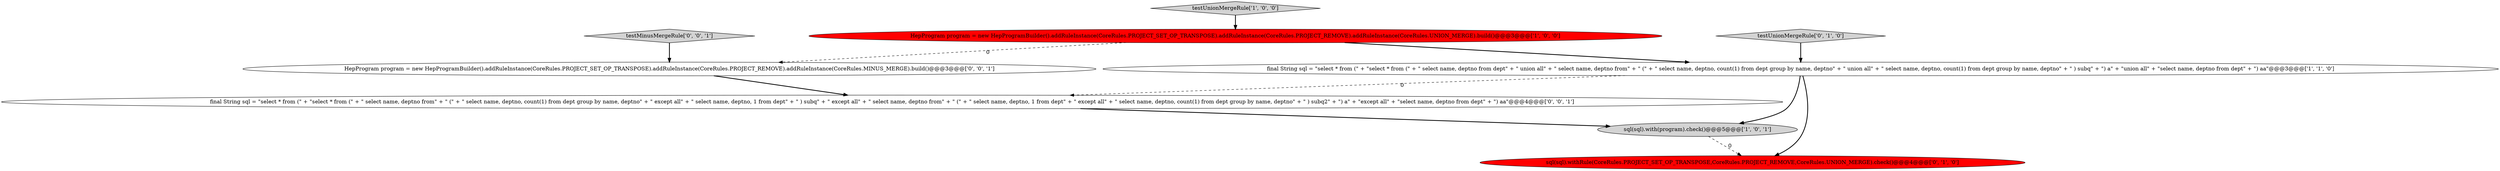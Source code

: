 digraph {
8 [style = filled, label = "testMinusMergeRule['0', '0', '1']", fillcolor = lightgray, shape = diamond image = "AAA0AAABBB3BBB"];
4 [style = filled, label = "testUnionMergeRule['0', '1', '0']", fillcolor = lightgray, shape = diamond image = "AAA0AAABBB2BBB"];
6 [style = filled, label = "HepProgram program = new HepProgramBuilder().addRuleInstance(CoreRules.PROJECT_SET_OP_TRANSPOSE).addRuleInstance(CoreRules.PROJECT_REMOVE).addRuleInstance(CoreRules.MINUS_MERGE).build()@@@3@@@['0', '0', '1']", fillcolor = white, shape = ellipse image = "AAA0AAABBB3BBB"];
7 [style = filled, label = "final String sql = \"select * from (\" + \"select * from (\" + \" select name, deptno from\" + \" (\" + \" select name, deptno, count(1) from dept group by name, deptno\" + \" except all\" + \" select name, deptno, 1 from dept\" + \" ) subq\" + \" except all\" + \" select name, deptno from\" + \" (\" + \" select name, deptno, 1 from dept\" + \" except all\" + \" select name, deptno, count(1) from dept group by name, deptno\" + \" ) subq2\" + \") a\" + \"except all\" + \"select name, deptno from dept\" + \") aa\"@@@4@@@['0', '0', '1']", fillcolor = white, shape = ellipse image = "AAA0AAABBB3BBB"];
3 [style = filled, label = "testUnionMergeRule['1', '0', '0']", fillcolor = lightgray, shape = diamond image = "AAA0AAABBB1BBB"];
1 [style = filled, label = "sql(sql).with(program).check()@@@5@@@['1', '0', '1']", fillcolor = lightgray, shape = ellipse image = "AAA0AAABBB1BBB"];
0 [style = filled, label = "final String sql = \"select * from (\" + \"select * from (\" + \" select name, deptno from dept\" + \" union all\" + \" select name, deptno from\" + \" (\" + \" select name, deptno, count(1) from dept group by name, deptno\" + \" union all\" + \" select name, deptno, count(1) from dept group by name, deptno\" + \" ) subq\" + \") a\" + \"union all\" + \"select name, deptno from dept\" + \") aa\"@@@3@@@['1', '1', '0']", fillcolor = white, shape = ellipse image = "AAA0AAABBB1BBB"];
2 [style = filled, label = "HepProgram program = new HepProgramBuilder().addRuleInstance(CoreRules.PROJECT_SET_OP_TRANSPOSE).addRuleInstance(CoreRules.PROJECT_REMOVE).addRuleInstance(CoreRules.UNION_MERGE).build()@@@3@@@['1', '0', '0']", fillcolor = red, shape = ellipse image = "AAA1AAABBB1BBB"];
5 [style = filled, label = "sql(sql).withRule(CoreRules.PROJECT_SET_OP_TRANSPOSE,CoreRules.PROJECT_REMOVE,CoreRules.UNION_MERGE).check()@@@4@@@['0', '1', '0']", fillcolor = red, shape = ellipse image = "AAA1AAABBB2BBB"];
2->0 [style = bold, label=""];
8->6 [style = bold, label=""];
7->1 [style = bold, label=""];
1->5 [style = dashed, label="0"];
3->2 [style = bold, label=""];
6->7 [style = bold, label=""];
0->7 [style = dashed, label="0"];
0->1 [style = bold, label=""];
4->0 [style = bold, label=""];
0->5 [style = bold, label=""];
2->6 [style = dashed, label="0"];
}
